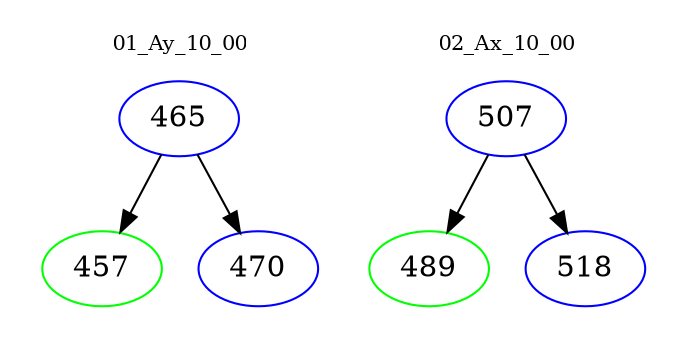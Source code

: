 digraph{
subgraph cluster_0 {
color = white
label = "01_Ay_10_00";
fontsize=10;
T0_465 [label="465", color="blue"]
T0_465 -> T0_457 [color="black"]
T0_457 [label="457", color="green"]
T0_465 -> T0_470 [color="black"]
T0_470 [label="470", color="blue"]
}
subgraph cluster_1 {
color = white
label = "02_Ax_10_00";
fontsize=10;
T1_507 [label="507", color="blue"]
T1_507 -> T1_489 [color="black"]
T1_489 [label="489", color="green"]
T1_507 -> T1_518 [color="black"]
T1_518 [label="518", color="blue"]
}
}
